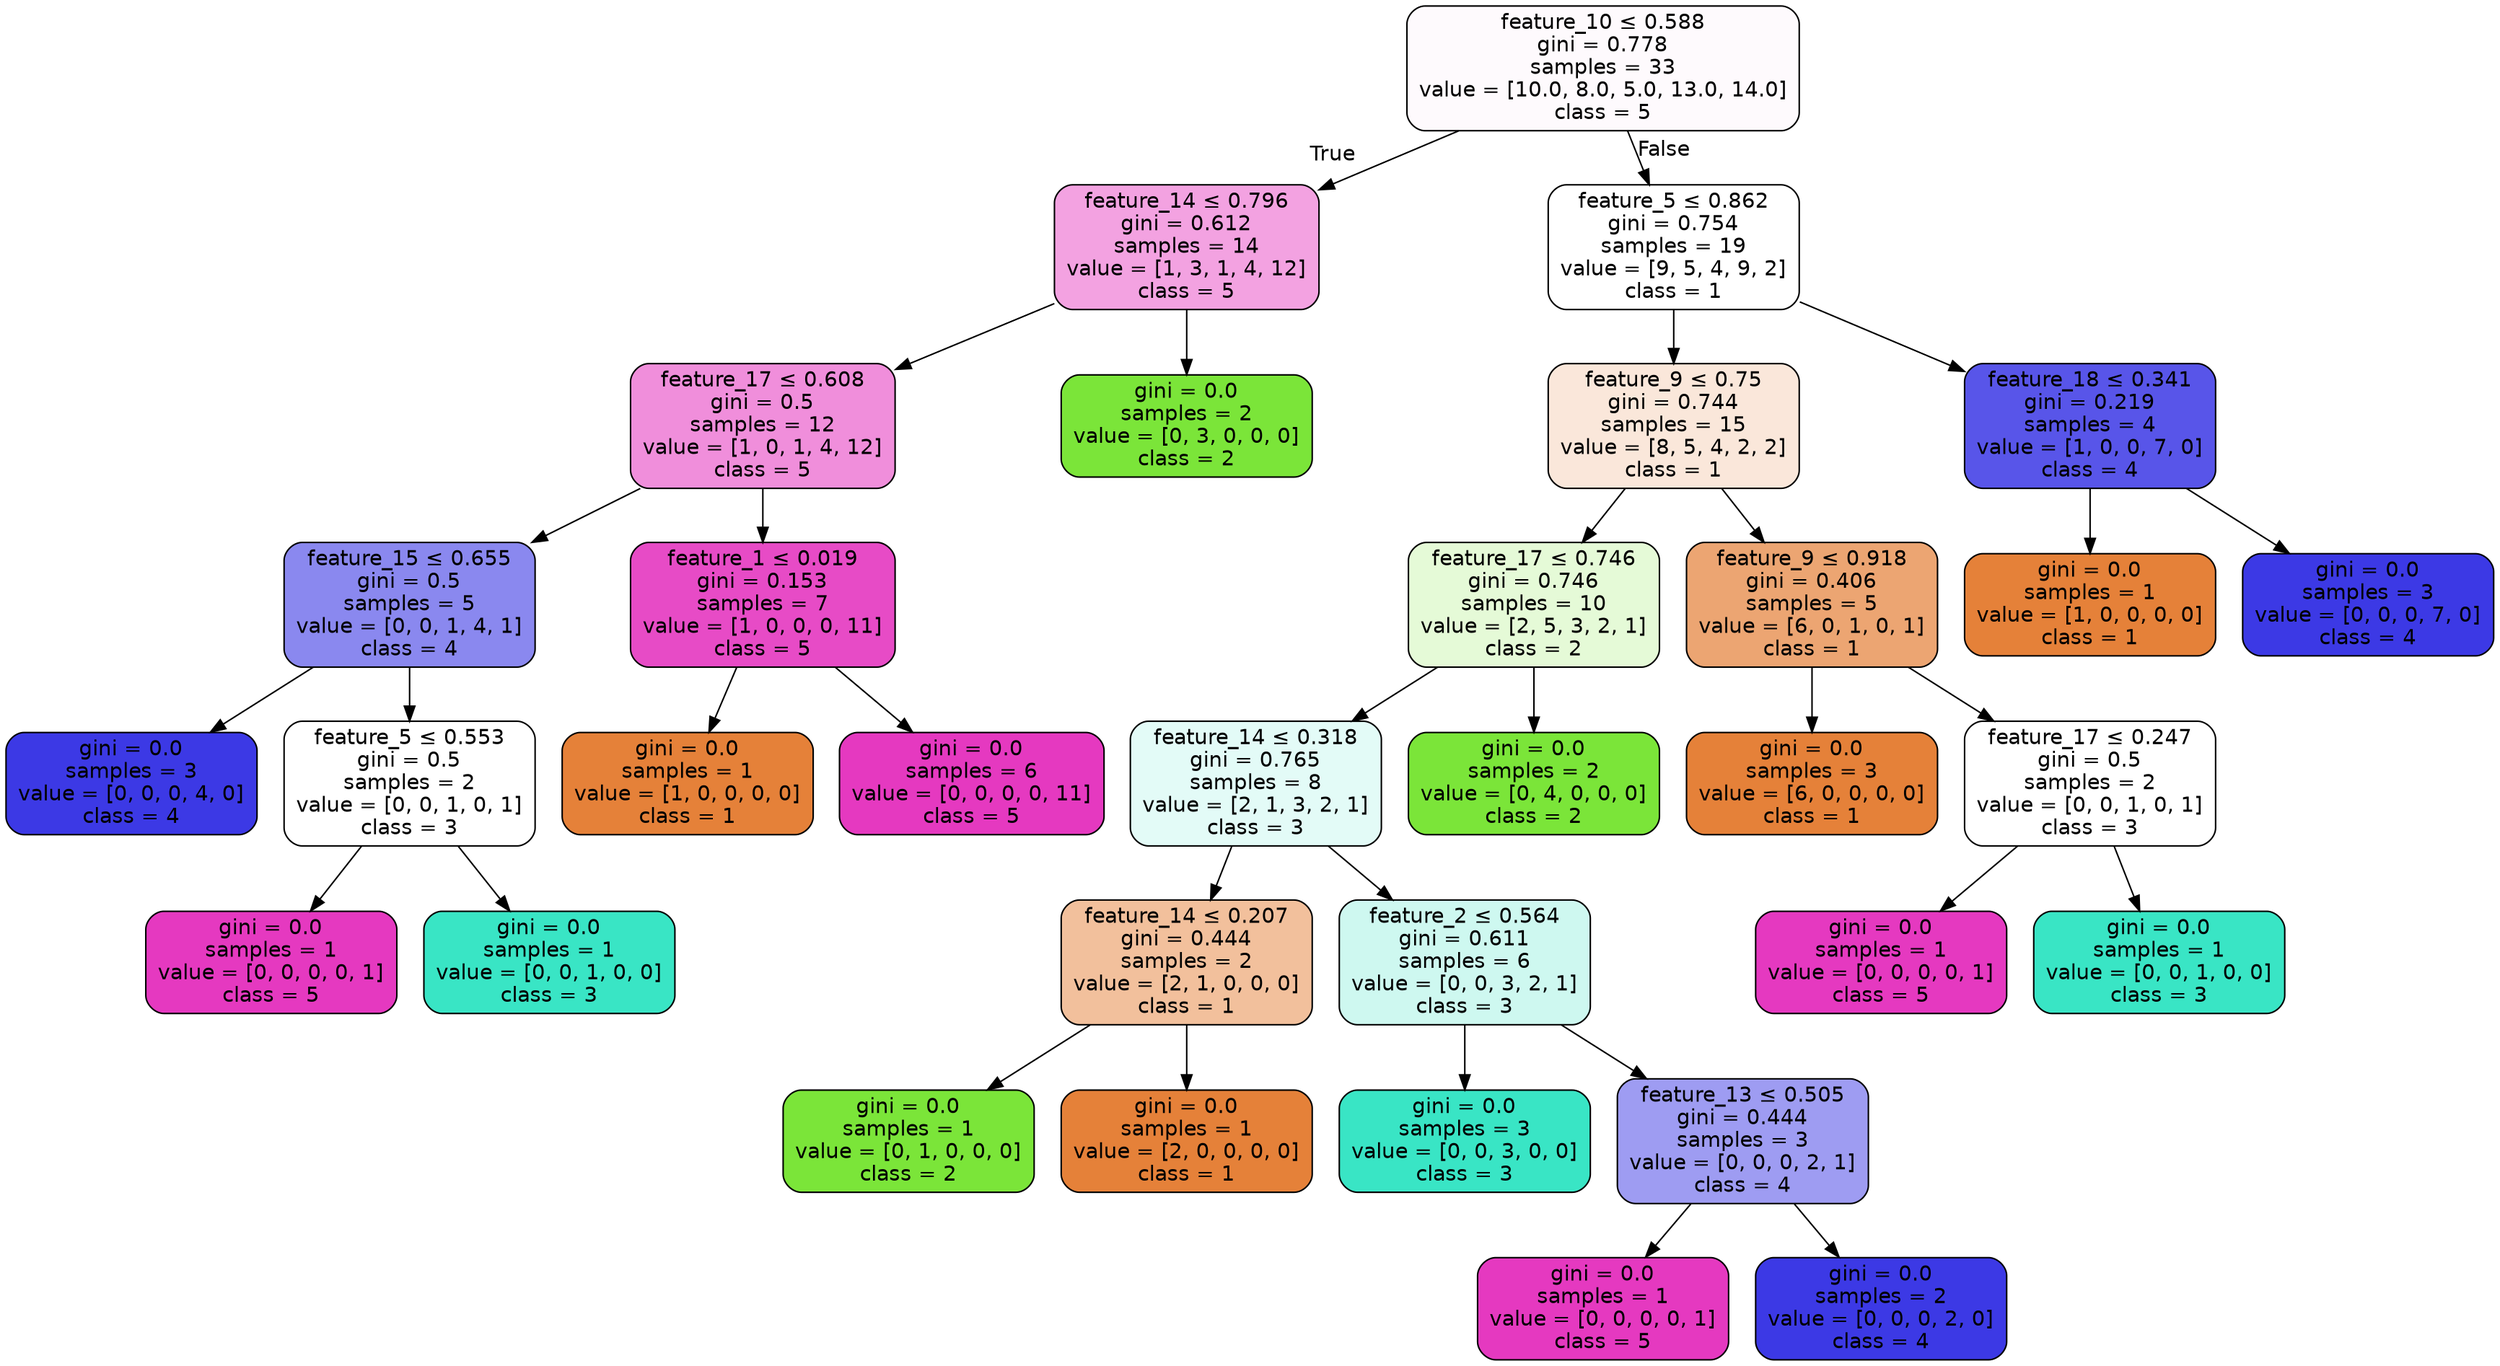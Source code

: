 digraph Tree {
node [shape=box, style="filled, rounded", color="black", fontname="helvetica"] ;
edge [fontname="helvetica"] ;
0 [label=<feature_10 &le; 0.588<br/>gini = 0.778<br/>samples = 33<br/>value = [10.0, 8.0, 5.0, 13.0, 14.0]<br/>class = 5>, fillcolor="#fefafd"] ;
1 [label=<feature_14 &le; 0.796<br/>gini = 0.612<br/>samples = 14<br/>value = [1, 3, 1, 4, 12]<br/>class = 5>, fillcolor="#f3a2e1"] ;
0 -> 1 [labeldistance=2.5, labelangle=45, headlabel="True"] ;
2 [label=<feature_17 &le; 0.608<br/>gini = 0.5<br/>samples = 12<br/>value = [1, 0, 1, 4, 12]<br/>class = 5>, fillcolor="#f08edb"] ;
1 -> 2 ;
3 [label=<feature_15 &le; 0.655<br/>gini = 0.5<br/>samples = 5<br/>value = [0, 0, 1, 4, 1]<br/>class = 4>, fillcolor="#8a88ef"] ;
2 -> 3 ;
4 [label=<gini = 0.0<br/>samples = 3<br/>value = [0, 0, 0, 4, 0]<br/>class = 4>, fillcolor="#3c39e5"] ;
3 -> 4 ;
5 [label=<feature_5 &le; 0.553<br/>gini = 0.5<br/>samples = 2<br/>value = [0, 0, 1, 0, 1]<br/>class = 3>, fillcolor="#ffffff"] ;
3 -> 5 ;
6 [label=<gini = 0.0<br/>samples = 1<br/>value = [0, 0, 0, 0, 1]<br/>class = 5>, fillcolor="#e539c0"] ;
5 -> 6 ;
7 [label=<gini = 0.0<br/>samples = 1<br/>value = [0, 0, 1, 0, 0]<br/>class = 3>, fillcolor="#39e5c5"] ;
5 -> 7 ;
8 [label=<feature_1 &le; 0.019<br/>gini = 0.153<br/>samples = 7<br/>value = [1, 0, 0, 0, 11]<br/>class = 5>, fillcolor="#e74bc6"] ;
2 -> 8 ;
9 [label=<gini = 0.0<br/>samples = 1<br/>value = [1, 0, 0, 0, 0]<br/>class = 1>, fillcolor="#e58139"] ;
8 -> 9 ;
10 [label=<gini = 0.0<br/>samples = 6<br/>value = [0, 0, 0, 0, 11]<br/>class = 5>, fillcolor="#e539c0"] ;
8 -> 10 ;
11 [label=<gini = 0.0<br/>samples = 2<br/>value = [0, 3, 0, 0, 0]<br/>class = 2>, fillcolor="#7be539"] ;
1 -> 11 ;
12 [label=<feature_5 &le; 0.862<br/>gini = 0.754<br/>samples = 19<br/>value = [9, 5, 4, 9, 2]<br/>class = 1>, fillcolor="#ffffff"] ;
0 -> 12 [labeldistance=2.5, labelangle=-45, headlabel="False"] ;
13 [label=<feature_9 &le; 0.75<br/>gini = 0.744<br/>samples = 15<br/>value = [8, 5, 4, 2, 2]<br/>class = 1>, fillcolor="#fae7da"] ;
12 -> 13 ;
14 [label=<feature_17 &le; 0.746<br/>gini = 0.746<br/>samples = 10<br/>value = [2, 5, 3, 2, 1]<br/>class = 2>, fillcolor="#e5fad7"] ;
13 -> 14 ;
15 [label=<feature_14 &le; 0.318<br/>gini = 0.765<br/>samples = 8<br/>value = [2, 1, 3, 2, 1]<br/>class = 3>, fillcolor="#e3fbf7"] ;
14 -> 15 ;
16 [label=<feature_14 &le; 0.207<br/>gini = 0.444<br/>samples = 2<br/>value = [2, 1, 0, 0, 0]<br/>class = 1>, fillcolor="#f2c09c"] ;
15 -> 16 ;
17 [label=<gini = 0.0<br/>samples = 1<br/>value = [0, 1, 0, 0, 0]<br/>class = 2>, fillcolor="#7be539"] ;
16 -> 17 ;
18 [label=<gini = 0.0<br/>samples = 1<br/>value = [2, 0, 0, 0, 0]<br/>class = 1>, fillcolor="#e58139"] ;
16 -> 18 ;
19 [label=<feature_2 &le; 0.564<br/>gini = 0.611<br/>samples = 6<br/>value = [0, 0, 3, 2, 1]<br/>class = 3>, fillcolor="#cef8f0"] ;
15 -> 19 ;
20 [label=<gini = 0.0<br/>samples = 3<br/>value = [0, 0, 3, 0, 0]<br/>class = 3>, fillcolor="#39e5c5"] ;
19 -> 20 ;
21 [label=<feature_13 &le; 0.505<br/>gini = 0.444<br/>samples = 3<br/>value = [0, 0, 0, 2, 1]<br/>class = 4>, fillcolor="#9e9cf2"] ;
19 -> 21 ;
22 [label=<gini = 0.0<br/>samples = 1<br/>value = [0, 0, 0, 0, 1]<br/>class = 5>, fillcolor="#e539c0"] ;
21 -> 22 ;
23 [label=<gini = 0.0<br/>samples = 2<br/>value = [0, 0, 0, 2, 0]<br/>class = 4>, fillcolor="#3c39e5"] ;
21 -> 23 ;
24 [label=<gini = 0.0<br/>samples = 2<br/>value = [0, 4, 0, 0, 0]<br/>class = 2>, fillcolor="#7be539"] ;
14 -> 24 ;
25 [label=<feature_9 &le; 0.918<br/>gini = 0.406<br/>samples = 5<br/>value = [6, 0, 1, 0, 1]<br/>class = 1>, fillcolor="#eca572"] ;
13 -> 25 ;
26 [label=<gini = 0.0<br/>samples = 3<br/>value = [6, 0, 0, 0, 0]<br/>class = 1>, fillcolor="#e58139"] ;
25 -> 26 ;
27 [label=<feature_17 &le; 0.247<br/>gini = 0.5<br/>samples = 2<br/>value = [0, 0, 1, 0, 1]<br/>class = 3>, fillcolor="#ffffff"] ;
25 -> 27 ;
28 [label=<gini = 0.0<br/>samples = 1<br/>value = [0, 0, 0, 0, 1]<br/>class = 5>, fillcolor="#e539c0"] ;
27 -> 28 ;
29 [label=<gini = 0.0<br/>samples = 1<br/>value = [0, 0, 1, 0, 0]<br/>class = 3>, fillcolor="#39e5c5"] ;
27 -> 29 ;
30 [label=<feature_18 &le; 0.341<br/>gini = 0.219<br/>samples = 4<br/>value = [1, 0, 0, 7, 0]<br/>class = 4>, fillcolor="#5855e9"] ;
12 -> 30 ;
31 [label=<gini = 0.0<br/>samples = 1<br/>value = [1, 0, 0, 0, 0]<br/>class = 1>, fillcolor="#e58139"] ;
30 -> 31 ;
32 [label=<gini = 0.0<br/>samples = 3<br/>value = [0, 0, 0, 7, 0]<br/>class = 4>, fillcolor="#3c39e5"] ;
30 -> 32 ;
}